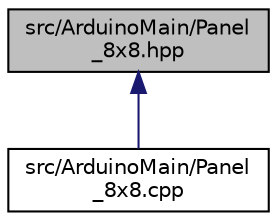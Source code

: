 digraph "src/ArduinoMain/Panel_8x8.hpp"
{
  edge [fontname="Helvetica",fontsize="10",labelfontname="Helvetica",labelfontsize="10"];
  node [fontname="Helvetica",fontsize="10",shape=record];
  Node4 [label="src/ArduinoMain/Panel\l_8x8.hpp",height=0.2,width=0.4,color="black", fillcolor="grey75", style="filled", fontcolor="black"];
  Node4 -> Node5 [dir="back",color="midnightblue",fontsize="10",style="solid",fontname="Helvetica"];
  Node5 [label="src/ArduinoMain/Panel\l_8x8.cpp",height=0.2,width=0.4,color="black", fillcolor="white", style="filled",URL="$Panel__8x8_8cpp.html",tooltip="8x8サイズのLEDパネルクラス "];
}
